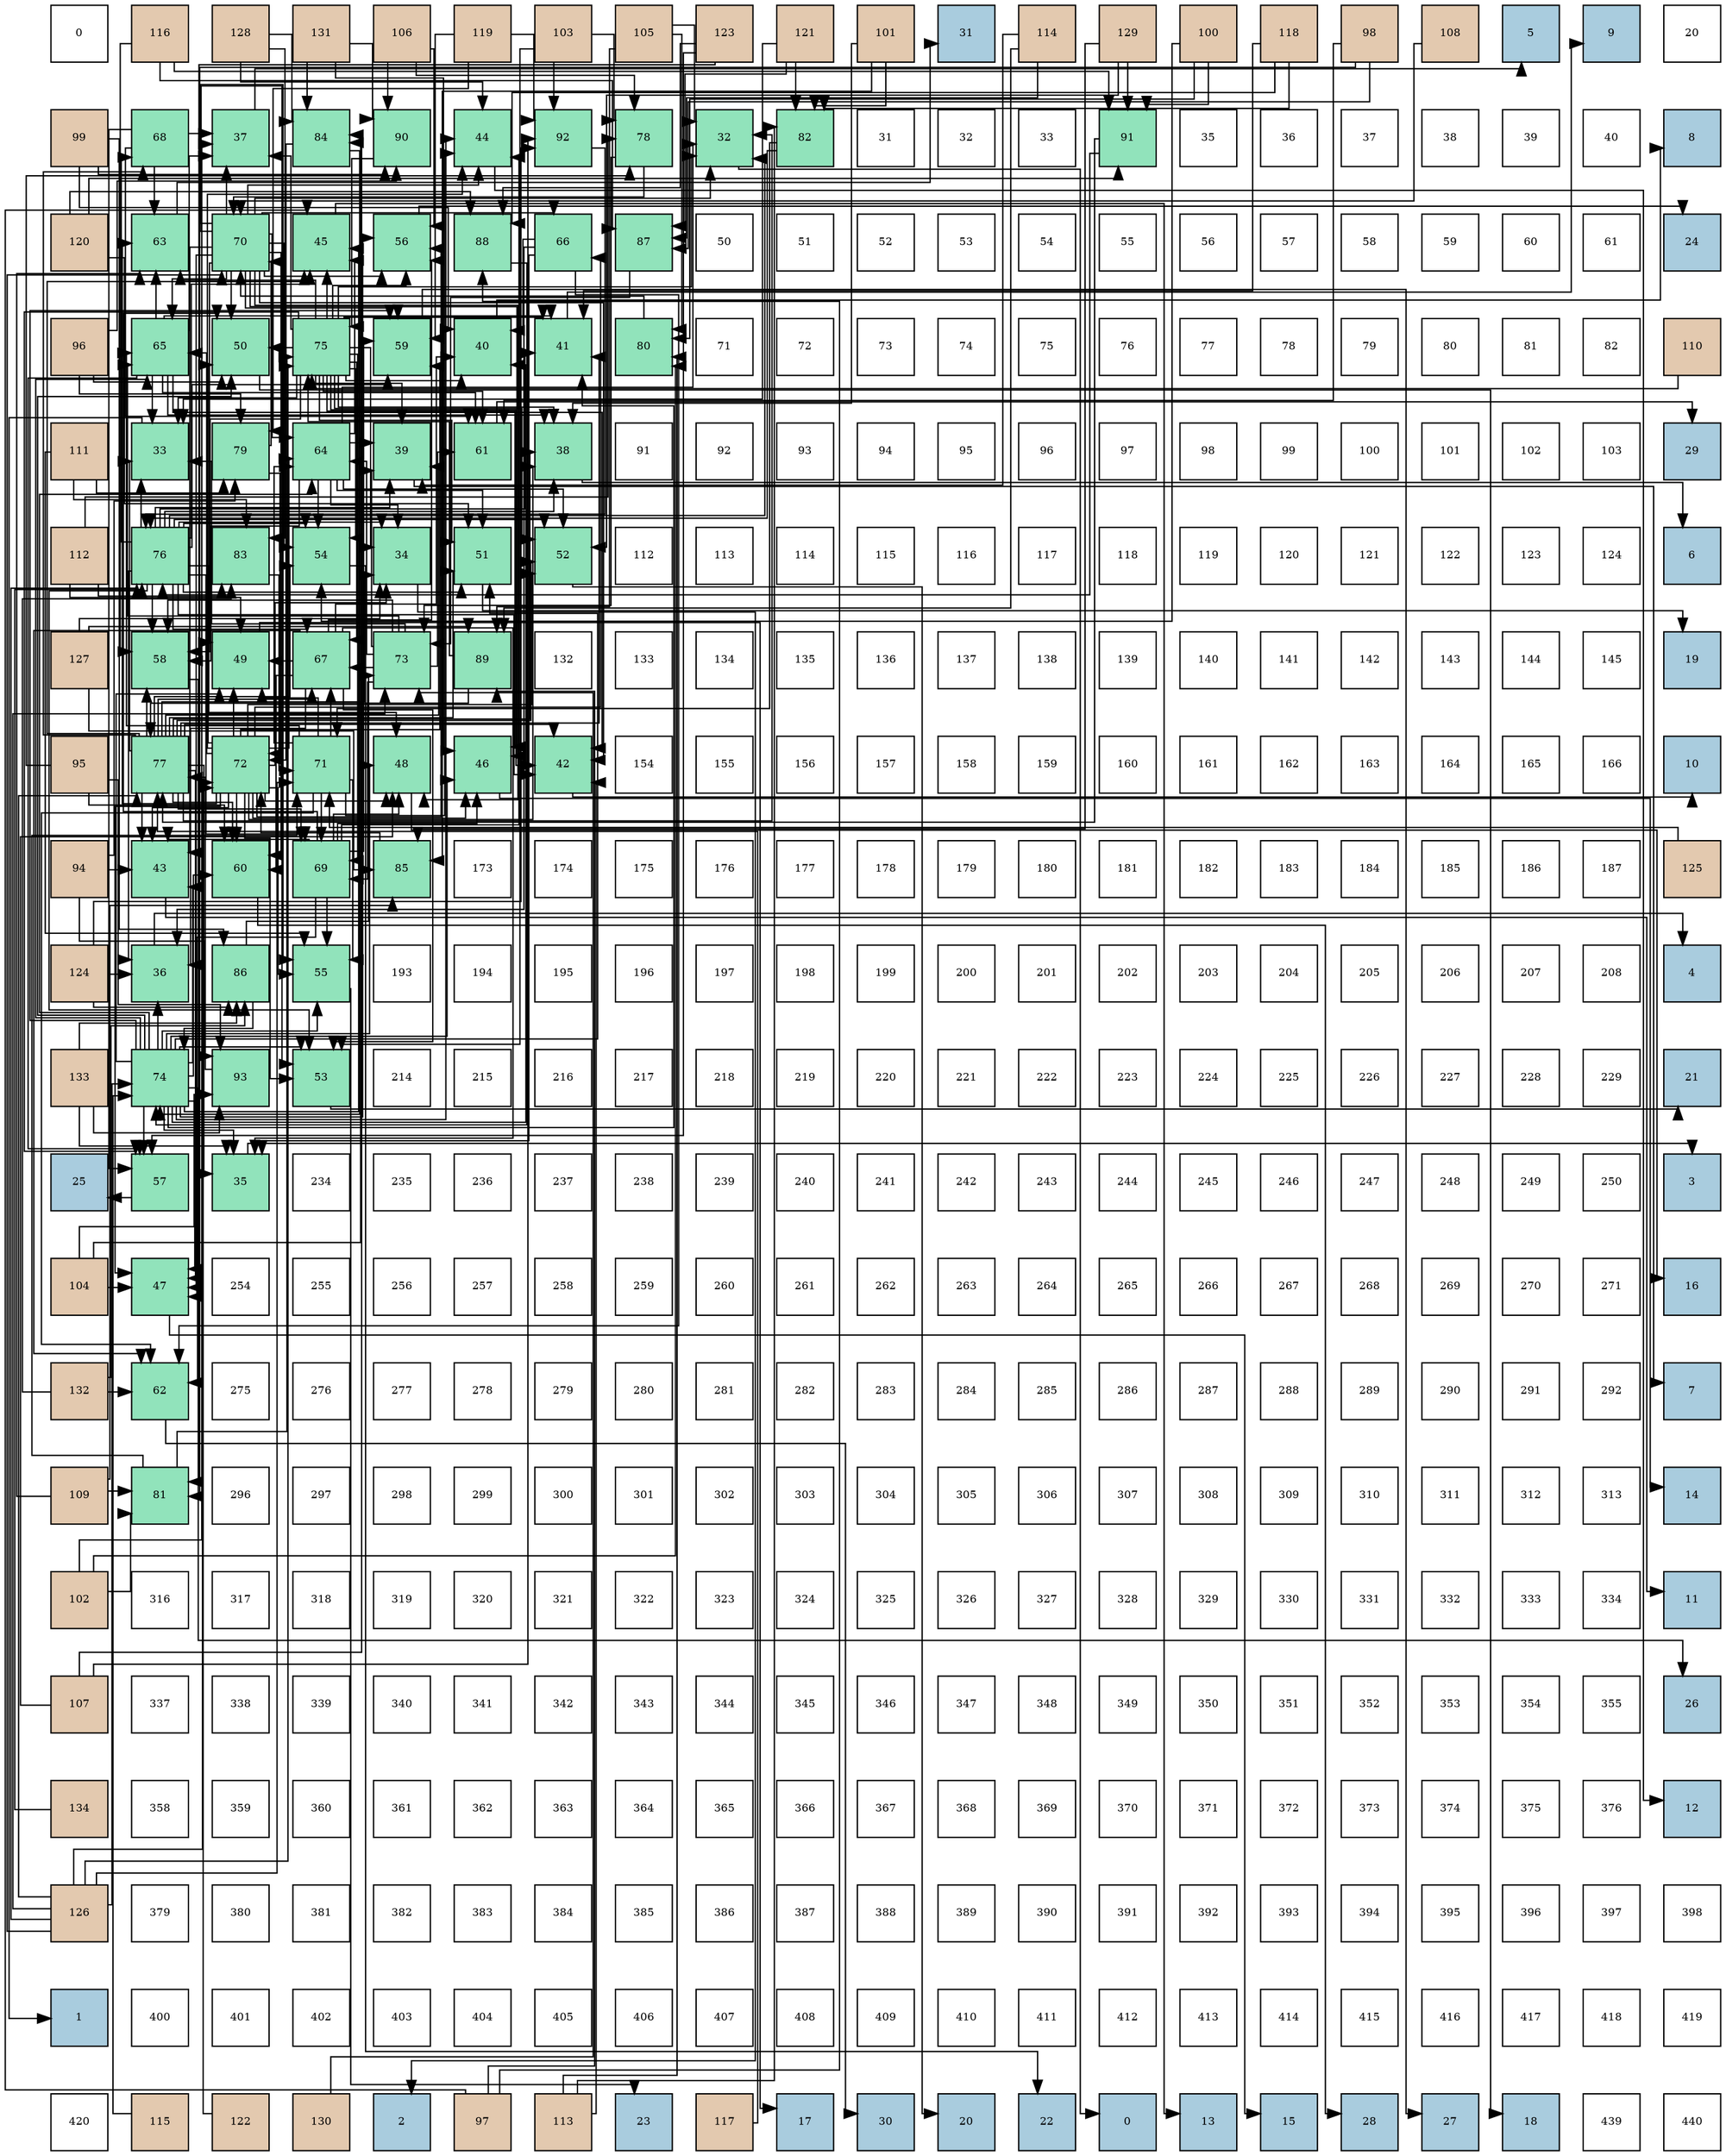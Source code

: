 digraph layout{
 rankdir=TB;
 splines=ortho;
 node [style=filled shape=square fixedsize=true width=0.6];
0[label="0", fontsize=8, fillcolor="#ffffff"];
1[label="116", fontsize=8, fillcolor="#e3c9af"];
2[label="128", fontsize=8, fillcolor="#e3c9af"];
3[label="131", fontsize=8, fillcolor="#e3c9af"];
4[label="106", fontsize=8, fillcolor="#e3c9af"];
5[label="119", fontsize=8, fillcolor="#e3c9af"];
6[label="103", fontsize=8, fillcolor="#e3c9af"];
7[label="105", fontsize=8, fillcolor="#e3c9af"];
8[label="123", fontsize=8, fillcolor="#e3c9af"];
9[label="121", fontsize=8, fillcolor="#e3c9af"];
10[label="101", fontsize=8, fillcolor="#e3c9af"];
11[label="31", fontsize=8, fillcolor="#a9ccde"];
12[label="114", fontsize=8, fillcolor="#e3c9af"];
13[label="129", fontsize=8, fillcolor="#e3c9af"];
14[label="100", fontsize=8, fillcolor="#e3c9af"];
15[label="118", fontsize=8, fillcolor="#e3c9af"];
16[label="98", fontsize=8, fillcolor="#e3c9af"];
17[label="108", fontsize=8, fillcolor="#e3c9af"];
18[label="5", fontsize=8, fillcolor="#a9ccde"];
19[label="9", fontsize=8, fillcolor="#a9ccde"];
20[label="20", fontsize=8, fillcolor="#ffffff"];
21[label="99", fontsize=8, fillcolor="#e3c9af"];
22[label="68", fontsize=8, fillcolor="#91e3bb"];
23[label="37", fontsize=8, fillcolor="#91e3bb"];
24[label="84", fontsize=8, fillcolor="#91e3bb"];
25[label="90", fontsize=8, fillcolor="#91e3bb"];
26[label="44", fontsize=8, fillcolor="#91e3bb"];
27[label="92", fontsize=8, fillcolor="#91e3bb"];
28[label="78", fontsize=8, fillcolor="#91e3bb"];
29[label="32", fontsize=8, fillcolor="#91e3bb"];
30[label="82", fontsize=8, fillcolor="#91e3bb"];
31[label="31", fontsize=8, fillcolor="#ffffff"];
32[label="32", fontsize=8, fillcolor="#ffffff"];
33[label="33", fontsize=8, fillcolor="#ffffff"];
34[label="91", fontsize=8, fillcolor="#91e3bb"];
35[label="35", fontsize=8, fillcolor="#ffffff"];
36[label="36", fontsize=8, fillcolor="#ffffff"];
37[label="37", fontsize=8, fillcolor="#ffffff"];
38[label="38", fontsize=8, fillcolor="#ffffff"];
39[label="39", fontsize=8, fillcolor="#ffffff"];
40[label="40", fontsize=8, fillcolor="#ffffff"];
41[label="8", fontsize=8, fillcolor="#a9ccde"];
42[label="120", fontsize=8, fillcolor="#e3c9af"];
43[label="63", fontsize=8, fillcolor="#91e3bb"];
44[label="70", fontsize=8, fillcolor="#91e3bb"];
45[label="45", fontsize=8, fillcolor="#91e3bb"];
46[label="56", fontsize=8, fillcolor="#91e3bb"];
47[label="88", fontsize=8, fillcolor="#91e3bb"];
48[label="66", fontsize=8, fillcolor="#91e3bb"];
49[label="87", fontsize=8, fillcolor="#91e3bb"];
50[label="50", fontsize=8, fillcolor="#ffffff"];
51[label="51", fontsize=8, fillcolor="#ffffff"];
52[label="52", fontsize=8, fillcolor="#ffffff"];
53[label="53", fontsize=8, fillcolor="#ffffff"];
54[label="54", fontsize=8, fillcolor="#ffffff"];
55[label="55", fontsize=8, fillcolor="#ffffff"];
56[label="56", fontsize=8, fillcolor="#ffffff"];
57[label="57", fontsize=8, fillcolor="#ffffff"];
58[label="58", fontsize=8, fillcolor="#ffffff"];
59[label="59", fontsize=8, fillcolor="#ffffff"];
60[label="60", fontsize=8, fillcolor="#ffffff"];
61[label="61", fontsize=8, fillcolor="#ffffff"];
62[label="24", fontsize=8, fillcolor="#a9ccde"];
63[label="96", fontsize=8, fillcolor="#e3c9af"];
64[label="65", fontsize=8, fillcolor="#91e3bb"];
65[label="50", fontsize=8, fillcolor="#91e3bb"];
66[label="75", fontsize=8, fillcolor="#91e3bb"];
67[label="59", fontsize=8, fillcolor="#91e3bb"];
68[label="40", fontsize=8, fillcolor="#91e3bb"];
69[label="41", fontsize=8, fillcolor="#91e3bb"];
70[label="80", fontsize=8, fillcolor="#91e3bb"];
71[label="71", fontsize=8, fillcolor="#ffffff"];
72[label="72", fontsize=8, fillcolor="#ffffff"];
73[label="73", fontsize=8, fillcolor="#ffffff"];
74[label="74", fontsize=8, fillcolor="#ffffff"];
75[label="75", fontsize=8, fillcolor="#ffffff"];
76[label="76", fontsize=8, fillcolor="#ffffff"];
77[label="77", fontsize=8, fillcolor="#ffffff"];
78[label="78", fontsize=8, fillcolor="#ffffff"];
79[label="79", fontsize=8, fillcolor="#ffffff"];
80[label="80", fontsize=8, fillcolor="#ffffff"];
81[label="81", fontsize=8, fillcolor="#ffffff"];
82[label="82", fontsize=8, fillcolor="#ffffff"];
83[label="110", fontsize=8, fillcolor="#e3c9af"];
84[label="111", fontsize=8, fillcolor="#e3c9af"];
85[label="33", fontsize=8, fillcolor="#91e3bb"];
86[label="79", fontsize=8, fillcolor="#91e3bb"];
87[label="64", fontsize=8, fillcolor="#91e3bb"];
88[label="39", fontsize=8, fillcolor="#91e3bb"];
89[label="61", fontsize=8, fillcolor="#91e3bb"];
90[label="38", fontsize=8, fillcolor="#91e3bb"];
91[label="91", fontsize=8, fillcolor="#ffffff"];
92[label="92", fontsize=8, fillcolor="#ffffff"];
93[label="93", fontsize=8, fillcolor="#ffffff"];
94[label="94", fontsize=8, fillcolor="#ffffff"];
95[label="95", fontsize=8, fillcolor="#ffffff"];
96[label="96", fontsize=8, fillcolor="#ffffff"];
97[label="97", fontsize=8, fillcolor="#ffffff"];
98[label="98", fontsize=8, fillcolor="#ffffff"];
99[label="99", fontsize=8, fillcolor="#ffffff"];
100[label="100", fontsize=8, fillcolor="#ffffff"];
101[label="101", fontsize=8, fillcolor="#ffffff"];
102[label="102", fontsize=8, fillcolor="#ffffff"];
103[label="103", fontsize=8, fillcolor="#ffffff"];
104[label="29", fontsize=8, fillcolor="#a9ccde"];
105[label="112", fontsize=8, fillcolor="#e3c9af"];
106[label="76", fontsize=8, fillcolor="#91e3bb"];
107[label="83", fontsize=8, fillcolor="#91e3bb"];
108[label="54", fontsize=8, fillcolor="#91e3bb"];
109[label="34", fontsize=8, fillcolor="#91e3bb"];
110[label="51", fontsize=8, fillcolor="#91e3bb"];
111[label="52", fontsize=8, fillcolor="#91e3bb"];
112[label="112", fontsize=8, fillcolor="#ffffff"];
113[label="113", fontsize=8, fillcolor="#ffffff"];
114[label="114", fontsize=8, fillcolor="#ffffff"];
115[label="115", fontsize=8, fillcolor="#ffffff"];
116[label="116", fontsize=8, fillcolor="#ffffff"];
117[label="117", fontsize=8, fillcolor="#ffffff"];
118[label="118", fontsize=8, fillcolor="#ffffff"];
119[label="119", fontsize=8, fillcolor="#ffffff"];
120[label="120", fontsize=8, fillcolor="#ffffff"];
121[label="121", fontsize=8, fillcolor="#ffffff"];
122[label="122", fontsize=8, fillcolor="#ffffff"];
123[label="123", fontsize=8, fillcolor="#ffffff"];
124[label="124", fontsize=8, fillcolor="#ffffff"];
125[label="6", fontsize=8, fillcolor="#a9ccde"];
126[label="127", fontsize=8, fillcolor="#e3c9af"];
127[label="58", fontsize=8, fillcolor="#91e3bb"];
128[label="49", fontsize=8, fillcolor="#91e3bb"];
129[label="67", fontsize=8, fillcolor="#91e3bb"];
130[label="73", fontsize=8, fillcolor="#91e3bb"];
131[label="89", fontsize=8, fillcolor="#91e3bb"];
132[label="132", fontsize=8, fillcolor="#ffffff"];
133[label="133", fontsize=8, fillcolor="#ffffff"];
134[label="134", fontsize=8, fillcolor="#ffffff"];
135[label="135", fontsize=8, fillcolor="#ffffff"];
136[label="136", fontsize=8, fillcolor="#ffffff"];
137[label="137", fontsize=8, fillcolor="#ffffff"];
138[label="138", fontsize=8, fillcolor="#ffffff"];
139[label="139", fontsize=8, fillcolor="#ffffff"];
140[label="140", fontsize=8, fillcolor="#ffffff"];
141[label="141", fontsize=8, fillcolor="#ffffff"];
142[label="142", fontsize=8, fillcolor="#ffffff"];
143[label="143", fontsize=8, fillcolor="#ffffff"];
144[label="144", fontsize=8, fillcolor="#ffffff"];
145[label="145", fontsize=8, fillcolor="#ffffff"];
146[label="19", fontsize=8, fillcolor="#a9ccde"];
147[label="95", fontsize=8, fillcolor="#e3c9af"];
148[label="77", fontsize=8, fillcolor="#91e3bb"];
149[label="72", fontsize=8, fillcolor="#91e3bb"];
150[label="71", fontsize=8, fillcolor="#91e3bb"];
151[label="48", fontsize=8, fillcolor="#91e3bb"];
152[label="46", fontsize=8, fillcolor="#91e3bb"];
153[label="42", fontsize=8, fillcolor="#91e3bb"];
154[label="154", fontsize=8, fillcolor="#ffffff"];
155[label="155", fontsize=8, fillcolor="#ffffff"];
156[label="156", fontsize=8, fillcolor="#ffffff"];
157[label="157", fontsize=8, fillcolor="#ffffff"];
158[label="158", fontsize=8, fillcolor="#ffffff"];
159[label="159", fontsize=8, fillcolor="#ffffff"];
160[label="160", fontsize=8, fillcolor="#ffffff"];
161[label="161", fontsize=8, fillcolor="#ffffff"];
162[label="162", fontsize=8, fillcolor="#ffffff"];
163[label="163", fontsize=8, fillcolor="#ffffff"];
164[label="164", fontsize=8, fillcolor="#ffffff"];
165[label="165", fontsize=8, fillcolor="#ffffff"];
166[label="166", fontsize=8, fillcolor="#ffffff"];
167[label="10", fontsize=8, fillcolor="#a9ccde"];
168[label="94", fontsize=8, fillcolor="#e3c9af"];
169[label="43", fontsize=8, fillcolor="#91e3bb"];
170[label="60", fontsize=8, fillcolor="#91e3bb"];
171[label="69", fontsize=8, fillcolor="#91e3bb"];
172[label="85", fontsize=8, fillcolor="#91e3bb"];
173[label="173", fontsize=8, fillcolor="#ffffff"];
174[label="174", fontsize=8, fillcolor="#ffffff"];
175[label="175", fontsize=8, fillcolor="#ffffff"];
176[label="176", fontsize=8, fillcolor="#ffffff"];
177[label="177", fontsize=8, fillcolor="#ffffff"];
178[label="178", fontsize=8, fillcolor="#ffffff"];
179[label="179", fontsize=8, fillcolor="#ffffff"];
180[label="180", fontsize=8, fillcolor="#ffffff"];
181[label="181", fontsize=8, fillcolor="#ffffff"];
182[label="182", fontsize=8, fillcolor="#ffffff"];
183[label="183", fontsize=8, fillcolor="#ffffff"];
184[label="184", fontsize=8, fillcolor="#ffffff"];
185[label="185", fontsize=8, fillcolor="#ffffff"];
186[label="186", fontsize=8, fillcolor="#ffffff"];
187[label="187", fontsize=8, fillcolor="#ffffff"];
188[label="125", fontsize=8, fillcolor="#e3c9af"];
189[label="124", fontsize=8, fillcolor="#e3c9af"];
190[label="36", fontsize=8, fillcolor="#91e3bb"];
191[label="86", fontsize=8, fillcolor="#91e3bb"];
192[label="55", fontsize=8, fillcolor="#91e3bb"];
193[label="193", fontsize=8, fillcolor="#ffffff"];
194[label="194", fontsize=8, fillcolor="#ffffff"];
195[label="195", fontsize=8, fillcolor="#ffffff"];
196[label="196", fontsize=8, fillcolor="#ffffff"];
197[label="197", fontsize=8, fillcolor="#ffffff"];
198[label="198", fontsize=8, fillcolor="#ffffff"];
199[label="199", fontsize=8, fillcolor="#ffffff"];
200[label="200", fontsize=8, fillcolor="#ffffff"];
201[label="201", fontsize=8, fillcolor="#ffffff"];
202[label="202", fontsize=8, fillcolor="#ffffff"];
203[label="203", fontsize=8, fillcolor="#ffffff"];
204[label="204", fontsize=8, fillcolor="#ffffff"];
205[label="205", fontsize=8, fillcolor="#ffffff"];
206[label="206", fontsize=8, fillcolor="#ffffff"];
207[label="207", fontsize=8, fillcolor="#ffffff"];
208[label="208", fontsize=8, fillcolor="#ffffff"];
209[label="4", fontsize=8, fillcolor="#a9ccde"];
210[label="133", fontsize=8, fillcolor="#e3c9af"];
211[label="74", fontsize=8, fillcolor="#91e3bb"];
212[label="93", fontsize=8, fillcolor="#91e3bb"];
213[label="53", fontsize=8, fillcolor="#91e3bb"];
214[label="214", fontsize=8, fillcolor="#ffffff"];
215[label="215", fontsize=8, fillcolor="#ffffff"];
216[label="216", fontsize=8, fillcolor="#ffffff"];
217[label="217", fontsize=8, fillcolor="#ffffff"];
218[label="218", fontsize=8, fillcolor="#ffffff"];
219[label="219", fontsize=8, fillcolor="#ffffff"];
220[label="220", fontsize=8, fillcolor="#ffffff"];
221[label="221", fontsize=8, fillcolor="#ffffff"];
222[label="222", fontsize=8, fillcolor="#ffffff"];
223[label="223", fontsize=8, fillcolor="#ffffff"];
224[label="224", fontsize=8, fillcolor="#ffffff"];
225[label="225", fontsize=8, fillcolor="#ffffff"];
226[label="226", fontsize=8, fillcolor="#ffffff"];
227[label="227", fontsize=8, fillcolor="#ffffff"];
228[label="228", fontsize=8, fillcolor="#ffffff"];
229[label="229", fontsize=8, fillcolor="#ffffff"];
230[label="21", fontsize=8, fillcolor="#a9ccde"];
231[label="25", fontsize=8, fillcolor="#a9ccde"];
232[label="57", fontsize=8, fillcolor="#91e3bb"];
233[label="35", fontsize=8, fillcolor="#91e3bb"];
234[label="234", fontsize=8, fillcolor="#ffffff"];
235[label="235", fontsize=8, fillcolor="#ffffff"];
236[label="236", fontsize=8, fillcolor="#ffffff"];
237[label="237", fontsize=8, fillcolor="#ffffff"];
238[label="238", fontsize=8, fillcolor="#ffffff"];
239[label="239", fontsize=8, fillcolor="#ffffff"];
240[label="240", fontsize=8, fillcolor="#ffffff"];
241[label="241", fontsize=8, fillcolor="#ffffff"];
242[label="242", fontsize=8, fillcolor="#ffffff"];
243[label="243", fontsize=8, fillcolor="#ffffff"];
244[label="244", fontsize=8, fillcolor="#ffffff"];
245[label="245", fontsize=8, fillcolor="#ffffff"];
246[label="246", fontsize=8, fillcolor="#ffffff"];
247[label="247", fontsize=8, fillcolor="#ffffff"];
248[label="248", fontsize=8, fillcolor="#ffffff"];
249[label="249", fontsize=8, fillcolor="#ffffff"];
250[label="250", fontsize=8, fillcolor="#ffffff"];
251[label="3", fontsize=8, fillcolor="#a9ccde"];
252[label="104", fontsize=8, fillcolor="#e3c9af"];
253[label="47", fontsize=8, fillcolor="#91e3bb"];
254[label="254", fontsize=8, fillcolor="#ffffff"];
255[label="255", fontsize=8, fillcolor="#ffffff"];
256[label="256", fontsize=8, fillcolor="#ffffff"];
257[label="257", fontsize=8, fillcolor="#ffffff"];
258[label="258", fontsize=8, fillcolor="#ffffff"];
259[label="259", fontsize=8, fillcolor="#ffffff"];
260[label="260", fontsize=8, fillcolor="#ffffff"];
261[label="261", fontsize=8, fillcolor="#ffffff"];
262[label="262", fontsize=8, fillcolor="#ffffff"];
263[label="263", fontsize=8, fillcolor="#ffffff"];
264[label="264", fontsize=8, fillcolor="#ffffff"];
265[label="265", fontsize=8, fillcolor="#ffffff"];
266[label="266", fontsize=8, fillcolor="#ffffff"];
267[label="267", fontsize=8, fillcolor="#ffffff"];
268[label="268", fontsize=8, fillcolor="#ffffff"];
269[label="269", fontsize=8, fillcolor="#ffffff"];
270[label="270", fontsize=8, fillcolor="#ffffff"];
271[label="271", fontsize=8, fillcolor="#ffffff"];
272[label="16", fontsize=8, fillcolor="#a9ccde"];
273[label="132", fontsize=8, fillcolor="#e3c9af"];
274[label="62", fontsize=8, fillcolor="#91e3bb"];
275[label="275", fontsize=8, fillcolor="#ffffff"];
276[label="276", fontsize=8, fillcolor="#ffffff"];
277[label="277", fontsize=8, fillcolor="#ffffff"];
278[label="278", fontsize=8, fillcolor="#ffffff"];
279[label="279", fontsize=8, fillcolor="#ffffff"];
280[label="280", fontsize=8, fillcolor="#ffffff"];
281[label="281", fontsize=8, fillcolor="#ffffff"];
282[label="282", fontsize=8, fillcolor="#ffffff"];
283[label="283", fontsize=8, fillcolor="#ffffff"];
284[label="284", fontsize=8, fillcolor="#ffffff"];
285[label="285", fontsize=8, fillcolor="#ffffff"];
286[label="286", fontsize=8, fillcolor="#ffffff"];
287[label="287", fontsize=8, fillcolor="#ffffff"];
288[label="288", fontsize=8, fillcolor="#ffffff"];
289[label="289", fontsize=8, fillcolor="#ffffff"];
290[label="290", fontsize=8, fillcolor="#ffffff"];
291[label="291", fontsize=8, fillcolor="#ffffff"];
292[label="292", fontsize=8, fillcolor="#ffffff"];
293[label="7", fontsize=8, fillcolor="#a9ccde"];
294[label="109", fontsize=8, fillcolor="#e3c9af"];
295[label="81", fontsize=8, fillcolor="#91e3bb"];
296[label="296", fontsize=8, fillcolor="#ffffff"];
297[label="297", fontsize=8, fillcolor="#ffffff"];
298[label="298", fontsize=8, fillcolor="#ffffff"];
299[label="299", fontsize=8, fillcolor="#ffffff"];
300[label="300", fontsize=8, fillcolor="#ffffff"];
301[label="301", fontsize=8, fillcolor="#ffffff"];
302[label="302", fontsize=8, fillcolor="#ffffff"];
303[label="303", fontsize=8, fillcolor="#ffffff"];
304[label="304", fontsize=8, fillcolor="#ffffff"];
305[label="305", fontsize=8, fillcolor="#ffffff"];
306[label="306", fontsize=8, fillcolor="#ffffff"];
307[label="307", fontsize=8, fillcolor="#ffffff"];
308[label="308", fontsize=8, fillcolor="#ffffff"];
309[label="309", fontsize=8, fillcolor="#ffffff"];
310[label="310", fontsize=8, fillcolor="#ffffff"];
311[label="311", fontsize=8, fillcolor="#ffffff"];
312[label="312", fontsize=8, fillcolor="#ffffff"];
313[label="313", fontsize=8, fillcolor="#ffffff"];
314[label="14", fontsize=8, fillcolor="#a9ccde"];
315[label="102", fontsize=8, fillcolor="#e3c9af"];
316[label="316", fontsize=8, fillcolor="#ffffff"];
317[label="317", fontsize=8, fillcolor="#ffffff"];
318[label="318", fontsize=8, fillcolor="#ffffff"];
319[label="319", fontsize=8, fillcolor="#ffffff"];
320[label="320", fontsize=8, fillcolor="#ffffff"];
321[label="321", fontsize=8, fillcolor="#ffffff"];
322[label="322", fontsize=8, fillcolor="#ffffff"];
323[label="323", fontsize=8, fillcolor="#ffffff"];
324[label="324", fontsize=8, fillcolor="#ffffff"];
325[label="325", fontsize=8, fillcolor="#ffffff"];
326[label="326", fontsize=8, fillcolor="#ffffff"];
327[label="327", fontsize=8, fillcolor="#ffffff"];
328[label="328", fontsize=8, fillcolor="#ffffff"];
329[label="329", fontsize=8, fillcolor="#ffffff"];
330[label="330", fontsize=8, fillcolor="#ffffff"];
331[label="331", fontsize=8, fillcolor="#ffffff"];
332[label="332", fontsize=8, fillcolor="#ffffff"];
333[label="333", fontsize=8, fillcolor="#ffffff"];
334[label="334", fontsize=8, fillcolor="#ffffff"];
335[label="11", fontsize=8, fillcolor="#a9ccde"];
336[label="107", fontsize=8, fillcolor="#e3c9af"];
337[label="337", fontsize=8, fillcolor="#ffffff"];
338[label="338", fontsize=8, fillcolor="#ffffff"];
339[label="339", fontsize=8, fillcolor="#ffffff"];
340[label="340", fontsize=8, fillcolor="#ffffff"];
341[label="341", fontsize=8, fillcolor="#ffffff"];
342[label="342", fontsize=8, fillcolor="#ffffff"];
343[label="343", fontsize=8, fillcolor="#ffffff"];
344[label="344", fontsize=8, fillcolor="#ffffff"];
345[label="345", fontsize=8, fillcolor="#ffffff"];
346[label="346", fontsize=8, fillcolor="#ffffff"];
347[label="347", fontsize=8, fillcolor="#ffffff"];
348[label="348", fontsize=8, fillcolor="#ffffff"];
349[label="349", fontsize=8, fillcolor="#ffffff"];
350[label="350", fontsize=8, fillcolor="#ffffff"];
351[label="351", fontsize=8, fillcolor="#ffffff"];
352[label="352", fontsize=8, fillcolor="#ffffff"];
353[label="353", fontsize=8, fillcolor="#ffffff"];
354[label="354", fontsize=8, fillcolor="#ffffff"];
355[label="355", fontsize=8, fillcolor="#ffffff"];
356[label="26", fontsize=8, fillcolor="#a9ccde"];
357[label="134", fontsize=8, fillcolor="#e3c9af"];
358[label="358", fontsize=8, fillcolor="#ffffff"];
359[label="359", fontsize=8, fillcolor="#ffffff"];
360[label="360", fontsize=8, fillcolor="#ffffff"];
361[label="361", fontsize=8, fillcolor="#ffffff"];
362[label="362", fontsize=8, fillcolor="#ffffff"];
363[label="363", fontsize=8, fillcolor="#ffffff"];
364[label="364", fontsize=8, fillcolor="#ffffff"];
365[label="365", fontsize=8, fillcolor="#ffffff"];
366[label="366", fontsize=8, fillcolor="#ffffff"];
367[label="367", fontsize=8, fillcolor="#ffffff"];
368[label="368", fontsize=8, fillcolor="#ffffff"];
369[label="369", fontsize=8, fillcolor="#ffffff"];
370[label="370", fontsize=8, fillcolor="#ffffff"];
371[label="371", fontsize=8, fillcolor="#ffffff"];
372[label="372", fontsize=8, fillcolor="#ffffff"];
373[label="373", fontsize=8, fillcolor="#ffffff"];
374[label="374", fontsize=8, fillcolor="#ffffff"];
375[label="375", fontsize=8, fillcolor="#ffffff"];
376[label="376", fontsize=8, fillcolor="#ffffff"];
377[label="12", fontsize=8, fillcolor="#a9ccde"];
378[label="126", fontsize=8, fillcolor="#e3c9af"];
379[label="379", fontsize=8, fillcolor="#ffffff"];
380[label="380", fontsize=8, fillcolor="#ffffff"];
381[label="381", fontsize=8, fillcolor="#ffffff"];
382[label="382", fontsize=8, fillcolor="#ffffff"];
383[label="383", fontsize=8, fillcolor="#ffffff"];
384[label="384", fontsize=8, fillcolor="#ffffff"];
385[label="385", fontsize=8, fillcolor="#ffffff"];
386[label="386", fontsize=8, fillcolor="#ffffff"];
387[label="387", fontsize=8, fillcolor="#ffffff"];
388[label="388", fontsize=8, fillcolor="#ffffff"];
389[label="389", fontsize=8, fillcolor="#ffffff"];
390[label="390", fontsize=8, fillcolor="#ffffff"];
391[label="391", fontsize=8, fillcolor="#ffffff"];
392[label="392", fontsize=8, fillcolor="#ffffff"];
393[label="393", fontsize=8, fillcolor="#ffffff"];
394[label="394", fontsize=8, fillcolor="#ffffff"];
395[label="395", fontsize=8, fillcolor="#ffffff"];
396[label="396", fontsize=8, fillcolor="#ffffff"];
397[label="397", fontsize=8, fillcolor="#ffffff"];
398[label="398", fontsize=8, fillcolor="#ffffff"];
399[label="1", fontsize=8, fillcolor="#a9ccde"];
400[label="400", fontsize=8, fillcolor="#ffffff"];
401[label="401", fontsize=8, fillcolor="#ffffff"];
402[label="402", fontsize=8, fillcolor="#ffffff"];
403[label="403", fontsize=8, fillcolor="#ffffff"];
404[label="404", fontsize=8, fillcolor="#ffffff"];
405[label="405", fontsize=8, fillcolor="#ffffff"];
406[label="406", fontsize=8, fillcolor="#ffffff"];
407[label="407", fontsize=8, fillcolor="#ffffff"];
408[label="408", fontsize=8, fillcolor="#ffffff"];
409[label="409", fontsize=8, fillcolor="#ffffff"];
410[label="410", fontsize=8, fillcolor="#ffffff"];
411[label="411", fontsize=8, fillcolor="#ffffff"];
412[label="412", fontsize=8, fillcolor="#ffffff"];
413[label="413", fontsize=8, fillcolor="#ffffff"];
414[label="414", fontsize=8, fillcolor="#ffffff"];
415[label="415", fontsize=8, fillcolor="#ffffff"];
416[label="416", fontsize=8, fillcolor="#ffffff"];
417[label="417", fontsize=8, fillcolor="#ffffff"];
418[label="418", fontsize=8, fillcolor="#ffffff"];
419[label="419", fontsize=8, fillcolor="#ffffff"];
420[label="420", fontsize=8, fillcolor="#ffffff"];
421[label="115", fontsize=8, fillcolor="#e3c9af"];
422[label="122", fontsize=8, fillcolor="#e3c9af"];
423[label="130", fontsize=8, fillcolor="#e3c9af"];
424[label="2", fontsize=8, fillcolor="#a9ccde"];
425[label="97", fontsize=8, fillcolor="#e3c9af"];
426[label="113", fontsize=8, fillcolor="#e3c9af"];
427[label="23", fontsize=8, fillcolor="#a9ccde"];
428[label="117", fontsize=8, fillcolor="#e3c9af"];
429[label="17", fontsize=8, fillcolor="#a9ccde"];
430[label="30", fontsize=8, fillcolor="#a9ccde"];
431[label="20", fontsize=8, fillcolor="#a9ccde"];
432[label="22", fontsize=8, fillcolor="#a9ccde"];
433[label="0", fontsize=8, fillcolor="#a9ccde"];
434[label="13", fontsize=8, fillcolor="#a9ccde"];
435[label="15", fontsize=8, fillcolor="#a9ccde"];
436[label="28", fontsize=8, fillcolor="#a9ccde"];
437[label="27", fontsize=8, fillcolor="#a9ccde"];
438[label="18", fontsize=8, fillcolor="#a9ccde"];
439[label="439", fontsize=8, fillcolor="#ffffff"];
440[label="440", fontsize=8, fillcolor="#ffffff"];
edge [constraint=false, style=vis];29 -> 433;
85 -> 399;
109 -> 424;
233 -> 251;
190 -> 209;
23 -> 18;
90 -> 125;
88 -> 293;
68 -> 41;
69 -> 19;
153 -> 167;
169 -> 335;
26 -> 377;
45 -> 434;
152 -> 314;
253 -> 435;
151 -> 272;
128 -> 429;
65 -> 438;
110 -> 146;
111 -> 431;
213 -> 230;
108 -> 432;
192 -> 427;
46 -> 62;
232 -> 231;
127 -> 356;
67 -> 437;
170 -> 436;
89 -> 104;
274 -> 430;
43 -> 11;
87 -> 29;
87 -> 109;
87 -> 88;
87 -> 45;
87 -> 110;
87 -> 111;
87 -> 108;
87 -> 127;
64 -> 85;
64 -> 23;
64 -> 90;
64 -> 69;
64 -> 153;
64 -> 232;
64 -> 89;
64 -> 43;
48 -> 233;
48 -> 190;
48 -> 68;
48 -> 274;
129 -> 233;
129 -> 190;
129 -> 68;
129 -> 128;
129 -> 213;
129 -> 46;
129 -> 170;
129 -> 274;
22 -> 23;
22 -> 232;
22 -> 89;
22 -> 43;
171 -> 169;
171 -> 26;
171 -> 152;
171 -> 253;
171 -> 151;
171 -> 65;
171 -> 192;
171 -> 67;
44 -> 29;
44 -> 23;
44 -> 153;
44 -> 169;
44 -> 26;
44 -> 152;
44 -> 253;
44 -> 151;
44 -> 128;
44 -> 65;
44 -> 213;
44 -> 108;
44 -> 192;
44 -> 46;
44 -> 67;
44 -> 170;
44 -> 87;
44 -> 64;
44 -> 48;
150 -> 26;
150 -> 128;
150 -> 192;
150 -> 274;
150 -> 87;
150 -> 64;
150 -> 129;
150 -> 171;
149 -> 109;
149 -> 90;
149 -> 169;
149 -> 26;
149 -> 152;
149 -> 253;
149 -> 151;
149 -> 128;
149 -> 65;
149 -> 111;
149 -> 213;
149 -> 192;
149 -> 46;
149 -> 67;
149 -> 170;
149 -> 43;
149 -> 87;
149 -> 64;
149 -> 48;
130 -> 85;
130 -> 88;
130 -> 127;
130 -> 89;
130 -> 87;
130 -> 64;
130 -> 129;
130 -> 171;
211 -> 233;
211 -> 190;
211 -> 68;
211 -> 69;
211 -> 169;
211 -> 26;
211 -> 45;
211 -> 152;
211 -> 253;
211 -> 151;
211 -> 128;
211 -> 65;
211 -> 110;
211 -> 213;
211 -> 192;
211 -> 46;
211 -> 232;
211 -> 67;
211 -> 170;
211 -> 274;
211 -> 87;
211 -> 64;
66 -> 29;
66 -> 85;
66 -> 109;
66 -> 23;
66 -> 90;
66 -> 88;
66 -> 68;
66 -> 69;
66 -> 153;
66 -> 45;
66 -> 152;
66 -> 65;
66 -> 110;
66 -> 111;
66 -> 108;
66 -> 46;
66 -> 232;
66 -> 127;
66 -> 89;
66 -> 43;
66 -> 129;
66 -> 171;
106 -> 29;
106 -> 85;
106 -> 109;
106 -> 190;
106 -> 90;
106 -> 88;
106 -> 69;
106 -> 153;
106 -> 45;
106 -> 151;
106 -> 110;
106 -> 111;
106 -> 213;
106 -> 108;
106 -> 127;
106 -> 67;
106 -> 129;
106 -> 22;
106 -> 171;
148 -> 29;
148 -> 85;
148 -> 109;
148 -> 233;
148 -> 90;
148 -> 88;
148 -> 69;
148 -> 153;
148 -> 169;
148 -> 45;
148 -> 253;
148 -> 110;
148 -> 111;
148 -> 108;
148 -> 127;
148 -> 170;
148 -> 129;
148 -> 22;
148 -> 171;
28 -> 44;
28 -> 130;
86 -> 44;
86 -> 149;
70 -> 44;
295 -> 150;
295 -> 66;
30 -> 150;
30 -> 106;
107 -> 150;
24 -> 149;
24 -> 211;
172 -> 149;
191 -> 130;
191 -> 211;
49 -> 130;
47 -> 211;
131 -> 66;
131 -> 148;
25 -> 66;
34 -> 106;
34 -> 148;
27 -> 106;
212 -> 148;
168 -> 169;
168 -> 86;
168 -> 212;
147 -> 170;
147 -> 28;
147 -> 212;
63 -> 65;
63 -> 86;
63 -> 25;
425 -> 45;
425 -> 47;
425 -> 131;
16 -> 89;
16 -> 295;
16 -> 49;
21 -> 68;
21 -> 191;
21 -> 25;
14 -> 108;
14 -> 70;
14 -> 34;
10 -> 90;
10 -> 30;
10 -> 172;
315 -> 23;
315 -> 70;
315 -> 295;
6 -> 213;
6 -> 28;
6 -> 27;
252 -> 253;
252 -> 24;
252 -> 212;
7 -> 29;
7 -> 70;
7 -> 131;
4 -> 46;
4 -> 28;
4 -> 25;
336 -> 151;
336 -> 24;
336 -> 27;
17 -> 44;
294 -> 43;
294 -> 295;
294 -> 172;
83 -> 66;
84 -> 192;
84 -> 86;
84 -> 107;
105 -> 128;
105 -> 28;
105 -> 107;
426 -> 153;
426 -> 70;
426 -> 30;
12 -> 88;
12 -> 49;
12 -> 131;
421 -> 211;
1 -> 127;
1 -> 49;
1 -> 34;
428 -> 148;
15 -> 69;
15 -> 30;
15 -> 47;
5 -> 67;
5 -> 86;
5 -> 27;
42 -> 110;
42 -> 47;
42 -> 34;
9 -> 85;
9 -> 30;
9 -> 49;
422 -> 149;
8 -> 232;
8 -> 295;
8 -> 47;
189 -> 190;
189 -> 191;
189 -> 27;
188 -> 150;
378 -> 44;
378 -> 150;
378 -> 149;
378 -> 130;
378 -> 211;
378 -> 66;
378 -> 106;
378 -> 148;
126 -> 109;
126 -> 172;
126 -> 131;
2 -> 26;
2 -> 107;
2 -> 24;
13 -> 111;
13 -> 172;
13 -> 34;
423 -> 130;
3 -> 152;
3 -> 24;
3 -> 25;
273 -> 274;
273 -> 107;
273 -> 191;
210 -> 233;
210 -> 191;
210 -> 212;
357 -> 106;
edge [constraint=true, style=invis];
0 -> 21 -> 42 -> 63 -> 84 -> 105 -> 126 -> 147 -> 168 -> 189 -> 210 -> 231 -> 252 -> 273 -> 294 -> 315 -> 336 -> 357 -> 378 -> 399 -> 420;
1 -> 22 -> 43 -> 64 -> 85 -> 106 -> 127 -> 148 -> 169 -> 190 -> 211 -> 232 -> 253 -> 274 -> 295 -> 316 -> 337 -> 358 -> 379 -> 400 -> 421;
2 -> 23 -> 44 -> 65 -> 86 -> 107 -> 128 -> 149 -> 170 -> 191 -> 212 -> 233 -> 254 -> 275 -> 296 -> 317 -> 338 -> 359 -> 380 -> 401 -> 422;
3 -> 24 -> 45 -> 66 -> 87 -> 108 -> 129 -> 150 -> 171 -> 192 -> 213 -> 234 -> 255 -> 276 -> 297 -> 318 -> 339 -> 360 -> 381 -> 402 -> 423;
4 -> 25 -> 46 -> 67 -> 88 -> 109 -> 130 -> 151 -> 172 -> 193 -> 214 -> 235 -> 256 -> 277 -> 298 -> 319 -> 340 -> 361 -> 382 -> 403 -> 424;
5 -> 26 -> 47 -> 68 -> 89 -> 110 -> 131 -> 152 -> 173 -> 194 -> 215 -> 236 -> 257 -> 278 -> 299 -> 320 -> 341 -> 362 -> 383 -> 404 -> 425;
6 -> 27 -> 48 -> 69 -> 90 -> 111 -> 132 -> 153 -> 174 -> 195 -> 216 -> 237 -> 258 -> 279 -> 300 -> 321 -> 342 -> 363 -> 384 -> 405 -> 426;
7 -> 28 -> 49 -> 70 -> 91 -> 112 -> 133 -> 154 -> 175 -> 196 -> 217 -> 238 -> 259 -> 280 -> 301 -> 322 -> 343 -> 364 -> 385 -> 406 -> 427;
8 -> 29 -> 50 -> 71 -> 92 -> 113 -> 134 -> 155 -> 176 -> 197 -> 218 -> 239 -> 260 -> 281 -> 302 -> 323 -> 344 -> 365 -> 386 -> 407 -> 428;
9 -> 30 -> 51 -> 72 -> 93 -> 114 -> 135 -> 156 -> 177 -> 198 -> 219 -> 240 -> 261 -> 282 -> 303 -> 324 -> 345 -> 366 -> 387 -> 408 -> 429;
10 -> 31 -> 52 -> 73 -> 94 -> 115 -> 136 -> 157 -> 178 -> 199 -> 220 -> 241 -> 262 -> 283 -> 304 -> 325 -> 346 -> 367 -> 388 -> 409 -> 430;
11 -> 32 -> 53 -> 74 -> 95 -> 116 -> 137 -> 158 -> 179 -> 200 -> 221 -> 242 -> 263 -> 284 -> 305 -> 326 -> 347 -> 368 -> 389 -> 410 -> 431;
12 -> 33 -> 54 -> 75 -> 96 -> 117 -> 138 -> 159 -> 180 -> 201 -> 222 -> 243 -> 264 -> 285 -> 306 -> 327 -> 348 -> 369 -> 390 -> 411 -> 432;
13 -> 34 -> 55 -> 76 -> 97 -> 118 -> 139 -> 160 -> 181 -> 202 -> 223 -> 244 -> 265 -> 286 -> 307 -> 328 -> 349 -> 370 -> 391 -> 412 -> 433;
14 -> 35 -> 56 -> 77 -> 98 -> 119 -> 140 -> 161 -> 182 -> 203 -> 224 -> 245 -> 266 -> 287 -> 308 -> 329 -> 350 -> 371 -> 392 -> 413 -> 434;
15 -> 36 -> 57 -> 78 -> 99 -> 120 -> 141 -> 162 -> 183 -> 204 -> 225 -> 246 -> 267 -> 288 -> 309 -> 330 -> 351 -> 372 -> 393 -> 414 -> 435;
16 -> 37 -> 58 -> 79 -> 100 -> 121 -> 142 -> 163 -> 184 -> 205 -> 226 -> 247 -> 268 -> 289 -> 310 -> 331 -> 352 -> 373 -> 394 -> 415 -> 436;
17 -> 38 -> 59 -> 80 -> 101 -> 122 -> 143 -> 164 -> 185 -> 206 -> 227 -> 248 -> 269 -> 290 -> 311 -> 332 -> 353 -> 374 -> 395 -> 416 -> 437;
18 -> 39 -> 60 -> 81 -> 102 -> 123 -> 144 -> 165 -> 186 -> 207 -> 228 -> 249 -> 270 -> 291 -> 312 -> 333 -> 354 -> 375 -> 396 -> 417 -> 438;
19 -> 40 -> 61 -> 82 -> 103 -> 124 -> 145 -> 166 -> 187 -> 208 -> 229 -> 250 -> 271 -> 292 -> 313 -> 334 -> 355 -> 376 -> 397 -> 418 -> 439;
20 -> 41 -> 62 -> 83 -> 104 -> 125 -> 146 -> 167 -> 188 -> 209 -> 230 -> 251 -> 272 -> 293 -> 314 -> 335 -> 356 -> 377 -> 398 -> 419 -> 440;
rank = same {0 -> 1 -> 2 -> 3 -> 4 -> 5 -> 6 -> 7 -> 8 -> 9 -> 10 -> 11 -> 12 -> 13 -> 14 -> 15 -> 16 -> 17 -> 18 -> 19 -> 20};
rank = same {21 -> 22 -> 23 -> 24 -> 25 -> 26 -> 27 -> 28 -> 29 -> 30 -> 31 -> 32 -> 33 -> 34 -> 35 -> 36 -> 37 -> 38 -> 39 -> 40 -> 41};
rank = same {42 -> 43 -> 44 -> 45 -> 46 -> 47 -> 48 -> 49 -> 50 -> 51 -> 52 -> 53 -> 54 -> 55 -> 56 -> 57 -> 58 -> 59 -> 60 -> 61 -> 62};
rank = same {63 -> 64 -> 65 -> 66 -> 67 -> 68 -> 69 -> 70 -> 71 -> 72 -> 73 -> 74 -> 75 -> 76 -> 77 -> 78 -> 79 -> 80 -> 81 -> 82 -> 83};
rank = same {84 -> 85 -> 86 -> 87 -> 88 -> 89 -> 90 -> 91 -> 92 -> 93 -> 94 -> 95 -> 96 -> 97 -> 98 -> 99 -> 100 -> 101 -> 102 -> 103 -> 104};
rank = same {105 -> 106 -> 107 -> 108 -> 109 -> 110 -> 111 -> 112 -> 113 -> 114 -> 115 -> 116 -> 117 -> 118 -> 119 -> 120 -> 121 -> 122 -> 123 -> 124 -> 125};
rank = same {126 -> 127 -> 128 -> 129 -> 130 -> 131 -> 132 -> 133 -> 134 -> 135 -> 136 -> 137 -> 138 -> 139 -> 140 -> 141 -> 142 -> 143 -> 144 -> 145 -> 146};
rank = same {147 -> 148 -> 149 -> 150 -> 151 -> 152 -> 153 -> 154 -> 155 -> 156 -> 157 -> 158 -> 159 -> 160 -> 161 -> 162 -> 163 -> 164 -> 165 -> 166 -> 167};
rank = same {168 -> 169 -> 170 -> 171 -> 172 -> 173 -> 174 -> 175 -> 176 -> 177 -> 178 -> 179 -> 180 -> 181 -> 182 -> 183 -> 184 -> 185 -> 186 -> 187 -> 188};
rank = same {189 -> 190 -> 191 -> 192 -> 193 -> 194 -> 195 -> 196 -> 197 -> 198 -> 199 -> 200 -> 201 -> 202 -> 203 -> 204 -> 205 -> 206 -> 207 -> 208 -> 209};
rank = same {210 -> 211 -> 212 -> 213 -> 214 -> 215 -> 216 -> 217 -> 218 -> 219 -> 220 -> 221 -> 222 -> 223 -> 224 -> 225 -> 226 -> 227 -> 228 -> 229 -> 230};
rank = same {231 -> 232 -> 233 -> 234 -> 235 -> 236 -> 237 -> 238 -> 239 -> 240 -> 241 -> 242 -> 243 -> 244 -> 245 -> 246 -> 247 -> 248 -> 249 -> 250 -> 251};
rank = same {252 -> 253 -> 254 -> 255 -> 256 -> 257 -> 258 -> 259 -> 260 -> 261 -> 262 -> 263 -> 264 -> 265 -> 266 -> 267 -> 268 -> 269 -> 270 -> 271 -> 272};
rank = same {273 -> 274 -> 275 -> 276 -> 277 -> 278 -> 279 -> 280 -> 281 -> 282 -> 283 -> 284 -> 285 -> 286 -> 287 -> 288 -> 289 -> 290 -> 291 -> 292 -> 293};
rank = same {294 -> 295 -> 296 -> 297 -> 298 -> 299 -> 300 -> 301 -> 302 -> 303 -> 304 -> 305 -> 306 -> 307 -> 308 -> 309 -> 310 -> 311 -> 312 -> 313 -> 314};
rank = same {315 -> 316 -> 317 -> 318 -> 319 -> 320 -> 321 -> 322 -> 323 -> 324 -> 325 -> 326 -> 327 -> 328 -> 329 -> 330 -> 331 -> 332 -> 333 -> 334 -> 335};
rank = same {336 -> 337 -> 338 -> 339 -> 340 -> 341 -> 342 -> 343 -> 344 -> 345 -> 346 -> 347 -> 348 -> 349 -> 350 -> 351 -> 352 -> 353 -> 354 -> 355 -> 356};
rank = same {357 -> 358 -> 359 -> 360 -> 361 -> 362 -> 363 -> 364 -> 365 -> 366 -> 367 -> 368 -> 369 -> 370 -> 371 -> 372 -> 373 -> 374 -> 375 -> 376 -> 377};
rank = same {378 -> 379 -> 380 -> 381 -> 382 -> 383 -> 384 -> 385 -> 386 -> 387 -> 388 -> 389 -> 390 -> 391 -> 392 -> 393 -> 394 -> 395 -> 396 -> 397 -> 398};
rank = same {399 -> 400 -> 401 -> 402 -> 403 -> 404 -> 405 -> 406 -> 407 -> 408 -> 409 -> 410 -> 411 -> 412 -> 413 -> 414 -> 415 -> 416 -> 417 -> 418 -> 419};
rank = same {420 -> 421 -> 422 -> 423 -> 424 -> 425 -> 426 -> 427 -> 428 -> 429 -> 430 -> 431 -> 432 -> 433 -> 434 -> 435 -> 436 -> 437 -> 438 -> 439 -> 440};
}